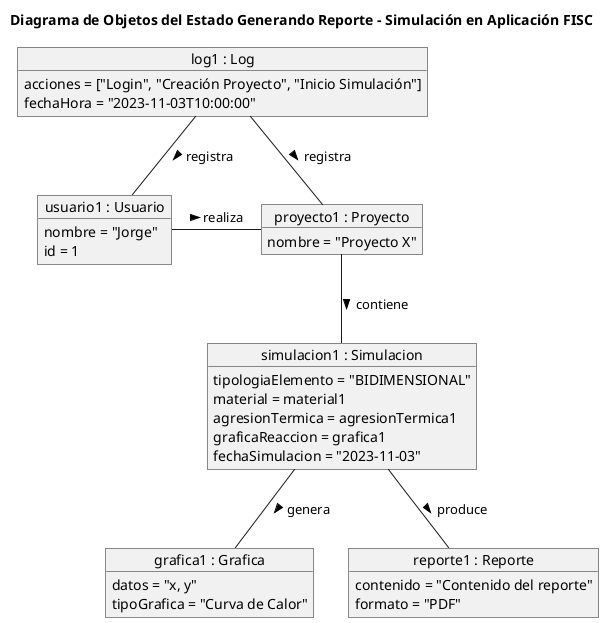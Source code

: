 @startuml

title Diagrama de Objetos del Estado Generando Reporte - Simulación en Aplicación FISC

object "usuario1 : Usuario" as usuario1 {
    nombre = "Jorge"
    id = 1
}

object "proyecto1 : Proyecto" as proyecto1 {
    nombre = "Proyecto X"
}

object "simulacion1 : Simulacion" as simulacion1 {
    tipologiaElemento = "BIDIMENSIONAL"
    material = material1
    agresionTermica = agresionTermica1
    graficaReaccion = grafica1
    fechaSimulacion = "2023-11-03"
}

object "grafica1 : Grafica" as grafica1 {
    datos = "x, y"
    tipoGrafica = "Curva de Calor"
}

object "log1 : Log" as log1 {
    acciones = ["Login", "Creación Proyecto", "Inicio Simulación"]
    fechaHora = "2023-11-03T10:00:00"
}

object "reporte1 : Reporte" as reporte1 {
    contenido = "Contenido del reporte"
    formato = "PDF"
}

usuario1 - proyecto1 : "realiza >"
proyecto1 -- simulacion1 : "contiene >"
simulacion1 -- grafica1 : "genera >"
simulacion1 -- reporte1 : "produce >"
log1 -- usuario1: "registra >"
log1 -- proyecto1 : "registra >"

@enduml
